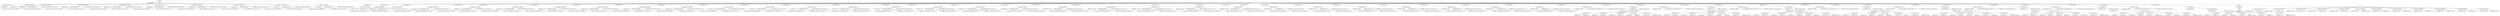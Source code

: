 digraph G {	
ranksep=.25;
	0 [label="MODULE"];
	1 [label="IDENTIFIERS: bfly"];
	0 -> 1;
	2 [label="VAR_DECLARE_LIST"];
	0 -> 2;
	3 [label="VAR_DECLARE:  INPUT PORT"];
	2 -> 3;
	4 [label="IDENTIFIERS: clock"];
	3 -> 4;
	5 [label="VAR_DECLARE:  INPUT PORT"];
	2 -> 5;
	6 [label="IDENTIFIERS: reset"];
	5 -> 6;
	7 [label="VAR_DECLARE:  INPUT PORT"];
	2 -> 7;
	8 [label="IDENTIFIERS: re_w"];
	7 -> 8;
	9 [label="BINARY_OPERATION: MIN"];
	7 -> 9;
	10 [label="NUMBERS: 00000000000000000000000000100000 ()"];
	9 -> 10;
	11 [label="NUMBERS: 00000000000000000000000000000001 ()"];
	9 -> 11;
	12 [label="NUMBERS: 00000000000000000000000000000000 ()"];
	7 -> 12;
	13 [label="VAR_DECLARE:  INPUT PORT"];
	2 -> 13;
	14 [label="IDENTIFIERS: re_x"];
	13 -> 14;
	15 [label="BINARY_OPERATION: MIN"];
	13 -> 15;
	16 [label="NUMBERS: 00000000000000000000000000100000 ()"];
	15 -> 16;
	17 [label="NUMBERS: 00000000000000000000000000000001 ()"];
	15 -> 17;
	18 [label="NUMBERS: 00000000000000000000000000000000 ()"];
	13 -> 18;
	19 [label="VAR_DECLARE:  INPUT PORT"];
	2 -> 19;
	20 [label="IDENTIFIERS: re_y"];
	19 -> 20;
	21 [label="BINARY_OPERATION: MIN"];
	19 -> 21;
	22 [label="NUMBERS: 00000000000000000000000000100000 ()"];
	21 -> 22;
	23 [label="NUMBERS: 00000000000000000000000000000001 ()"];
	21 -> 23;
	24 [label="NUMBERS: 00000000000000000000000000000000 ()"];
	19 -> 24;
	25 [label="VAR_DECLARE:  INPUT PORT"];
	2 -> 25;
	26 [label="IDENTIFIERS: im_w"];
	25 -> 26;
	27 [label="BINARY_OPERATION: MIN"];
	25 -> 27;
	28 [label="NUMBERS: 00000000000000000000000000100000 ()"];
	27 -> 28;
	29 [label="NUMBERS: 00000000000000000000000000000001 ()"];
	27 -> 29;
	30 [label="NUMBERS: 00000000000000000000000000000000 ()"];
	25 -> 30;
	31 [label="VAR_DECLARE:  INPUT PORT"];
	2 -> 31;
	32 [label="IDENTIFIERS: im_x"];
	31 -> 32;
	33 [label="BINARY_OPERATION: MIN"];
	31 -> 33;
	34 [label="NUMBERS: 00000000000000000000000000100000 ()"];
	33 -> 34;
	35 [label="NUMBERS: 00000000000000000000000000000001 ()"];
	33 -> 35;
	36 [label="NUMBERS: 00000000000000000000000000000000 ()"];
	31 -> 36;
	37 [label="VAR_DECLARE:  INPUT PORT"];
	2 -> 37;
	38 [label="IDENTIFIERS: im_y"];
	37 -> 38;
	39 [label="BINARY_OPERATION: MIN"];
	37 -> 39;
	40 [label="NUMBERS: 00000000000000000000000000100000 ()"];
	39 -> 40;
	41 [label="NUMBERS: 00000000000000000000000000000001 ()"];
	39 -> 41;
	42 [label="NUMBERS: 00000000000000000000000000000000 ()"];
	37 -> 42;
	43 [label="VAR_DECLARE:  OUTPUT PORT"];
	2 -> 43;
	44 [label="IDENTIFIERS: re_z"];
	43 -> 44;
	45 [label="BINARY_OPERATION: MIN"];
	43 -> 45;
	46 [label="NUMBERS: 00000000000000000000000000100000 ()"];
	45 -> 46;
	47 [label="NUMBERS: 00000000000000000000000000000001 ()"];
	45 -> 47;
	48 [label="NUMBERS: 00000000000000000000000000000000 ()"];
	43 -> 48;
	49 [label="VAR_DECLARE:  OUTPUT PORT"];
	2 -> 49;
	50 [label="IDENTIFIERS: im_z"];
	49 -> 50;
	51 [label="BINARY_OPERATION: MIN"];
	49 -> 51;
	52 [label="NUMBERS: 00000000000000000000000000100000 ()"];
	51 -> 52;
	53 [label="NUMBERS: 00000000000000000000000000000001 ()"];
	51 -> 53;
	54 [label="NUMBERS: 00000000000000000000000000000000 ()"];
	49 -> 54;
	55 [label="MODULE_ITEMS"];
	0 -> 55;
	56 [label="VAR_DECLARE_LIST"];
	55 -> 56;
	57 [label="VAR_DECLARE:  INPUT PORT"];
	56 -> 57;
	58 [label="IDENTIFIERS: clock"];
	57 -> 58;
	59 [label="VAR_DECLARE_LIST"];
	55 -> 59;
	60 [label="VAR_DECLARE:  INPUT PORT"];
	59 -> 60;
	61 [label="IDENTIFIERS: reset"];
	60 -> 61;
	62 [label="VAR_DECLARE_LIST"];
	55 -> 62;
	63 [label="VAR_DECLARE:  INPUT PORT"];
	62 -> 63;
	64 [label="IDENTIFIERS: re_w"];
	63 -> 64;
	65 [label="BINARY_OPERATION: MIN"];
	63 -> 65;
	66 [label="NUMBERS: 00000000000000000000000000100000 ()"];
	65 -> 66;
	67 [label="NUMBERS: 00000000000000000000000000000001 ()"];
	65 -> 67;
	68 [label="NUMBERS: 00000000000000000000000000000000 ()"];
	63 -> 68;
	69 [label="VAR_DECLARE_LIST"];
	55 -> 69;
	70 [label="VAR_DECLARE:  INPUT PORT"];
	69 -> 70;
	71 [label="IDENTIFIERS: re_x"];
	70 -> 71;
	72 [label="BINARY_OPERATION: MIN"];
	70 -> 72;
	73 [label="NUMBERS: 00000000000000000000000000100000 ()"];
	72 -> 73;
	74 [label="NUMBERS: 00000000000000000000000000000001 ()"];
	72 -> 74;
	75 [label="NUMBERS: 00000000000000000000000000000000 ()"];
	70 -> 75;
	76 [label="VAR_DECLARE_LIST"];
	55 -> 76;
	77 [label="VAR_DECLARE:  INPUT PORT"];
	76 -> 77;
	78 [label="IDENTIFIERS: re_y"];
	77 -> 78;
	79 [label="BINARY_OPERATION: MIN"];
	77 -> 79;
	80 [label="NUMBERS: 00000000000000000000000000100000 ()"];
	79 -> 80;
	81 [label="NUMBERS: 00000000000000000000000000000001 ()"];
	79 -> 81;
	82 [label="NUMBERS: 00000000000000000000000000000000 ()"];
	77 -> 82;
	83 [label="VAR_DECLARE_LIST"];
	55 -> 83;
	84 [label="VAR_DECLARE:  INPUT PORT"];
	83 -> 84;
	85 [label="IDENTIFIERS: im_w"];
	84 -> 85;
	86 [label="BINARY_OPERATION: MIN"];
	84 -> 86;
	87 [label="NUMBERS: 00000000000000000000000000100000 ()"];
	86 -> 87;
	88 [label="NUMBERS: 00000000000000000000000000000001 ()"];
	86 -> 88;
	89 [label="NUMBERS: 00000000000000000000000000000000 ()"];
	84 -> 89;
	90 [label="VAR_DECLARE_LIST"];
	55 -> 90;
	91 [label="VAR_DECLARE:  INPUT PORT"];
	90 -> 91;
	92 [label="IDENTIFIERS: im_x"];
	91 -> 92;
	93 [label="BINARY_OPERATION: MIN"];
	91 -> 93;
	94 [label="NUMBERS: 00000000000000000000000000100000 ()"];
	93 -> 94;
	95 [label="NUMBERS: 00000000000000000000000000000001 ()"];
	93 -> 95;
	96 [label="NUMBERS: 00000000000000000000000000000000 ()"];
	91 -> 96;
	97 [label="VAR_DECLARE_LIST"];
	55 -> 97;
	98 [label="VAR_DECLARE:  INPUT PORT"];
	97 -> 98;
	99 [label="IDENTIFIERS: im_y"];
	98 -> 99;
	100 [label="BINARY_OPERATION: MIN"];
	98 -> 100;
	101 [label="NUMBERS: 00000000000000000000000000100000 ()"];
	100 -> 101;
	102 [label="NUMBERS: 00000000000000000000000000000001 ()"];
	100 -> 102;
	103 [label="NUMBERS: 00000000000000000000000000000000 ()"];
	98 -> 103;
	104 [label="VAR_DECLARE_LIST"];
	55 -> 104;
	105 [label="VAR_DECLARE:  OUTPUT PORT"];
	104 -> 105;
	106 [label="IDENTIFIERS: re_z"];
	105 -> 106;
	107 [label="BINARY_OPERATION: MIN"];
	105 -> 107;
	108 [label="NUMBERS: 00000000000000000000000000100000 ()"];
	107 -> 108;
	109 [label="NUMBERS: 00000000000000000000000000000001 ()"];
	107 -> 109;
	110 [label="NUMBERS: 00000000000000000000000000000000 ()"];
	105 -> 110;
	111 [label="VAR_DECLARE_LIST"];
	55 -> 111;
	112 [label="VAR_DECLARE:  OUTPUT PORT"];
	111 -> 112;
	113 [label="IDENTIFIERS: im_z"];
	112 -> 113;
	114 [label="BINARY_OPERATION: MIN"];
	112 -> 114;
	115 [label="NUMBERS: 00000000000000000000000000100000 ()"];
	114 -> 115;
	116 [label="NUMBERS: 00000000000000000000000000000001 ()"];
	114 -> 116;
	117 [label="NUMBERS: 00000000000000000000000000000000 ()"];
	112 -> 117;
	118 [label="VAR_DECLARE_LIST"];
	55 -> 118;
	119 [label="VAR_DECLARE:  WIRE"];
	118 -> 119;
	120 [label="IDENTIFIERS: x1"];
	119 -> 120;
	121 [label="BINARY_OPERATION: MIN"];
	119 -> 121;
	122 [label="NUMBERS: 00000000000000000000000000100000 ()"];
	121 -> 122;
	123 [label="NUMBERS: 00000000000000000000000000000001 ()"];
	121 -> 123;
	124 [label="NUMBERS: 00000000000000000000000000000000 ()"];
	119 -> 124;
	125 [label="VAR_DECLARE_LIST"];
	55 -> 125;
	126 [label="VAR_DECLARE:  WIRE"];
	125 -> 126;
	127 [label="IDENTIFIERS: x2"];
	126 -> 127;
	128 [label="BINARY_OPERATION: MIN"];
	126 -> 128;
	129 [label="NUMBERS: 00000000000000000000000000100000 ()"];
	128 -> 129;
	130 [label="NUMBERS: 00000000000000000000000000000001 ()"];
	128 -> 130;
	131 [label="NUMBERS: 00000000000000000000000000000000 ()"];
	126 -> 131;
	132 [label="VAR_DECLARE_LIST"];
	55 -> 132;
	133 [label="VAR_DECLARE:  WIRE"];
	132 -> 133;
	134 [label="IDENTIFIERS: x3"];
	133 -> 134;
	135 [label="BINARY_OPERATION: MIN"];
	133 -> 135;
	136 [label="NUMBERS: 00000000000000000000000000100000 ()"];
	135 -> 136;
	137 [label="NUMBERS: 00000000000000000000000000000001 ()"];
	135 -> 137;
	138 [label="NUMBERS: 00000000000000000000000000000000 ()"];
	133 -> 138;
	139 [label="VAR_DECLARE_LIST"];
	55 -> 139;
	140 [label="VAR_DECLARE:  WIRE"];
	139 -> 140;
	141 [label="IDENTIFIERS: x4"];
	140 -> 141;
	142 [label="BINARY_OPERATION: MIN"];
	140 -> 142;
	143 [label="NUMBERS: 00000000000000000000000000100000 ()"];
	142 -> 143;
	144 [label="NUMBERS: 00000000000000000000000000000001 ()"];
	142 -> 144;
	145 [label="NUMBERS: 00000000000000000000000000000000 ()"];
	140 -> 145;
	146 [label="VAR_DECLARE_LIST"];
	55 -> 146;
	147 [label="VAR_DECLARE:  WIRE"];
	146 -> 147;
	148 [label="IDENTIFIERS: sub5"];
	147 -> 148;
	149 [label="BINARY_OPERATION: MIN"];
	147 -> 149;
	150 [label="NUMBERS: 00000000000000000000000000100000 ()"];
	149 -> 150;
	151 [label="NUMBERS: 00000000000000000000000000000001 ()"];
	149 -> 151;
	152 [label="NUMBERS: 00000000000000000000000000000000 ()"];
	147 -> 152;
	153 [label="VAR_DECLARE_LIST"];
	55 -> 153;
	154 [label="VAR_DECLARE:  WIRE"];
	153 -> 154;
	155 [label="IDENTIFIERS: add6"];
	154 -> 155;
	156 [label="BINARY_OPERATION: MIN"];
	154 -> 156;
	157 [label="NUMBERS: 00000000000000000000000000100000 ()"];
	156 -> 157;
	158 [label="NUMBERS: 00000000000000000000000000000001 ()"];
	156 -> 158;
	159 [label="NUMBERS: 00000000000000000000000000000000 ()"];
	154 -> 159;
	160 [label="VAR_DECLARE_LIST"];
	55 -> 160;
	161 [label="VAR_DECLARE:  WIRE"];
	160 -> 161;
	162 [label="IDENTIFIERS: re_z"];
	161 -> 162;
	163 [label="BINARY_OPERATION: MIN"];
	161 -> 163;
	164 [label="NUMBERS: 00000000000000000000000000100000 ()"];
	163 -> 164;
	165 [label="NUMBERS: 00000000000000000000000000000001 ()"];
	163 -> 165;
	166 [label="NUMBERS: 00000000000000000000000000000000 ()"];
	161 -> 166;
	167 [label="VAR_DECLARE_LIST"];
	55 -> 167;
	168 [label="VAR_DECLARE:  WIRE"];
	167 -> 168;
	169 [label="IDENTIFIERS: im_z"];
	168 -> 169;
	170 [label="BINARY_OPERATION: MIN"];
	168 -> 170;
	171 [label="NUMBERS: 00000000000000000000000000100000 ()"];
	170 -> 171;
	172 [label="NUMBERS: 00000000000000000000000000000001 ()"];
	170 -> 172;
	173 [label="NUMBERS: 00000000000000000000000000000000 ()"];
	168 -> 173;
	174 [label="VAR_DECLARE_LIST"];
	55 -> 174;
	175 [label="VAR_DECLARE:  REG"];
	174 -> 175;
	176 [label="IDENTIFIERS: re_y_reg1"];
	175 -> 176;
	177 [label="BINARY_OPERATION: MIN"];
	175 -> 177;
	178 [label="NUMBERS: 00000000000000000000000000100000 ()"];
	177 -> 178;
	179 [label="NUMBERS: 00000000000000000000000000000001 ()"];
	177 -> 179;
	180 [label="NUMBERS: 00000000000000000000000000000000 ()"];
	175 -> 180;
	181 [label="VAR_DECLARE_LIST"];
	55 -> 181;
	182 [label="VAR_DECLARE:  REG"];
	181 -> 182;
	183 [label="IDENTIFIERS: re_y_reg2"];
	182 -> 183;
	184 [label="BINARY_OPERATION: MIN"];
	182 -> 184;
	185 [label="NUMBERS: 00000000000000000000000000100000 ()"];
	184 -> 185;
	186 [label="NUMBERS: 00000000000000000000000000000001 ()"];
	184 -> 186;
	187 [label="NUMBERS: 00000000000000000000000000000000 ()"];
	182 -> 187;
	188 [label="VAR_DECLARE_LIST"];
	55 -> 188;
	189 [label="VAR_DECLARE:  REG"];
	188 -> 189;
	190 [label="IDENTIFIERS: re_y_reg3"];
	189 -> 190;
	191 [label="BINARY_OPERATION: MIN"];
	189 -> 191;
	192 [label="NUMBERS: 00000000000000000000000000100000 ()"];
	191 -> 192;
	193 [label="NUMBERS: 00000000000000000000000000000001 ()"];
	191 -> 193;
	194 [label="NUMBERS: 00000000000000000000000000000000 ()"];
	189 -> 194;
	195 [label="VAR_DECLARE_LIST"];
	55 -> 195;
	196 [label="VAR_DECLARE:  REG"];
	195 -> 196;
	197 [label="IDENTIFIERS: re_y_reg4"];
	196 -> 197;
	198 [label="BINARY_OPERATION: MIN"];
	196 -> 198;
	199 [label="NUMBERS: 00000000000000000000000000100000 ()"];
	198 -> 199;
	200 [label="NUMBERS: 00000000000000000000000000000001 ()"];
	198 -> 200;
	201 [label="NUMBERS: 00000000000000000000000000000000 ()"];
	196 -> 201;
	202 [label="VAR_DECLARE_LIST"];
	55 -> 202;
	203 [label="VAR_DECLARE:  REG"];
	202 -> 203;
	204 [label="IDENTIFIERS: re_y_reg5"];
	203 -> 204;
	205 [label="BINARY_OPERATION: MIN"];
	203 -> 205;
	206 [label="NUMBERS: 00000000000000000000000000100000 ()"];
	205 -> 206;
	207 [label="NUMBERS: 00000000000000000000000000000001 ()"];
	205 -> 207;
	208 [label="NUMBERS: 00000000000000000000000000000000 ()"];
	203 -> 208;
	209 [label="VAR_DECLARE_LIST"];
	55 -> 209;
	210 [label="VAR_DECLARE:  REG"];
	209 -> 210;
	211 [label="IDENTIFIERS: re_y_reg6"];
	210 -> 211;
	212 [label="BINARY_OPERATION: MIN"];
	210 -> 212;
	213 [label="NUMBERS: 00000000000000000000000000100000 ()"];
	212 -> 213;
	214 [label="NUMBERS: 00000000000000000000000000000001 ()"];
	212 -> 214;
	215 [label="NUMBERS: 00000000000000000000000000000000 ()"];
	210 -> 215;
	216 [label="VAR_DECLARE_LIST"];
	55 -> 216;
	217 [label="VAR_DECLARE:  REG"];
	216 -> 217;
	218 [label="IDENTIFIERS: im_y_reg1"];
	217 -> 218;
	219 [label="BINARY_OPERATION: MIN"];
	217 -> 219;
	220 [label="NUMBERS: 00000000000000000000000000100000 ()"];
	219 -> 220;
	221 [label="NUMBERS: 00000000000000000000000000000001 ()"];
	219 -> 221;
	222 [label="NUMBERS: 00000000000000000000000000000000 ()"];
	217 -> 222;
	223 [label="VAR_DECLARE_LIST"];
	55 -> 223;
	224 [label="VAR_DECLARE:  REG"];
	223 -> 224;
	225 [label="IDENTIFIERS: im_y_reg2"];
	224 -> 225;
	226 [label="BINARY_OPERATION: MIN"];
	224 -> 226;
	227 [label="NUMBERS: 00000000000000000000000000100000 ()"];
	226 -> 227;
	228 [label="NUMBERS: 00000000000000000000000000000001 ()"];
	226 -> 228;
	229 [label="NUMBERS: 00000000000000000000000000000000 ()"];
	224 -> 229;
	230 [label="VAR_DECLARE_LIST"];
	55 -> 230;
	231 [label="VAR_DECLARE:  REG"];
	230 -> 231;
	232 [label="IDENTIFIERS: im_y_reg3"];
	231 -> 232;
	233 [label="BINARY_OPERATION: MIN"];
	231 -> 233;
	234 [label="NUMBERS: 00000000000000000000000000100000 ()"];
	233 -> 234;
	235 [label="NUMBERS: 00000000000000000000000000000001 ()"];
	233 -> 235;
	236 [label="NUMBERS: 00000000000000000000000000000000 ()"];
	231 -> 236;
	237 [label="VAR_DECLARE_LIST"];
	55 -> 237;
	238 [label="VAR_DECLARE:  REG"];
	237 -> 238;
	239 [label="IDENTIFIERS: im_y_reg4"];
	238 -> 239;
	240 [label="BINARY_OPERATION: MIN"];
	238 -> 240;
	241 [label="NUMBERS: 00000000000000000000000000100000 ()"];
	240 -> 241;
	242 [label="NUMBERS: 00000000000000000000000000000001 ()"];
	240 -> 242;
	243 [label="NUMBERS: 00000000000000000000000000000000 ()"];
	238 -> 243;
	244 [label="VAR_DECLARE_LIST"];
	55 -> 244;
	245 [label="VAR_DECLARE:  REG"];
	244 -> 245;
	246 [label="IDENTIFIERS: im_y_reg5"];
	245 -> 246;
	247 [label="BINARY_OPERATION: MIN"];
	245 -> 247;
	248 [label="NUMBERS: 00000000000000000000000000100000 ()"];
	247 -> 248;
	249 [label="NUMBERS: 00000000000000000000000000000001 ()"];
	247 -> 249;
	250 [label="NUMBERS: 00000000000000000000000000000000 ()"];
	245 -> 250;
	251 [label="VAR_DECLARE_LIST"];
	55 -> 251;
	252 [label="VAR_DECLARE:  REG"];
	251 -> 252;
	253 [label="IDENTIFIERS: im_y_reg6"];
	252 -> 253;
	254 [label="BINARY_OPERATION: MIN"];
	252 -> 254;
	255 [label="NUMBERS: 00000000000000000000000000100000 ()"];
	254 -> 255;
	256 [label="NUMBERS: 00000000000000000000000000000001 ()"];
	254 -> 256;
	257 [label="NUMBERS: 00000000000000000000000000000000 ()"];
	252 -> 257;
	258 [label="VAR_DECLARE_LIST"];
	55 -> 258;
	259 [label="VAR_DECLARE:  WIRE"];
	258 -> 259;
	260 [label="IDENTIFIERS: x1_control"];
	259 -> 260;
	261 [label="NUMBERS: 00000000000000000000000000000111 ()"];
	259 -> 261;
	262 [label="NUMBERS: 00000000000000000000000000000000 ()"];
	259 -> 262;
	263 [label="MODULE_INSTANCE"];
	55 -> 263;
	264 [label="MODULE_INSTANCE"];
	263 -> 264;
	265 [label="IDENTIFIERS: fpu_mul"];
	264 -> 265;
	266 [label="MODULE_NAMED_INSTANCE"];
	264 -> 266;
	267 [label="IDENTIFIERS: x1_mul"];
	266 -> 267;
	268 [label="MODULE_CONNECT_LIST"];
	266 -> 268;
	269 [label="MODULE_CONNECT"];
	268 -> 269;
	270 [label="IDENTIFIERS: clk"];
	269 -> 270;
	271 [label="IDENTIFIERS: clock"];
	269 -> 271;
	272 [label="MODULE_CONNECT"];
	268 -> 272;
	273 [label="IDENTIFIERS: opa"];
	272 -> 273;
	274 [label="IDENTIFIERS: re_x"];
	272 -> 274;
	275 [label="MODULE_CONNECT"];
	268 -> 275;
	276 [label="IDENTIFIERS: opb"];
	275 -> 276;
	277 [label="IDENTIFIERS: re_w"];
	275 -> 277;
	278 [label="MODULE_CONNECT"];
	268 -> 278;
	279 [label="IDENTIFIERS: out"];
	278 -> 279;
	280 [label="IDENTIFIERS: x1"];
	278 -> 280;
	281 [label="MODULE_CONNECT"];
	268 -> 281;
	282 [label="IDENTIFIERS: control"];
	281 -> 282;
	283 [label="IDENTIFIERS: x1_control"];
	281 -> 283;
	284 [label="VAR_DECLARE_LIST"];
	55 -> 284;
	285 [label="VAR_DECLARE:  WIRE"];
	284 -> 285;
	286 [label="IDENTIFIERS: x2_control"];
	285 -> 286;
	287 [label="NUMBERS: 00000000000000000000000000000111 ()"];
	285 -> 287;
	288 [label="NUMBERS: 00000000000000000000000000000000 ()"];
	285 -> 288;
	289 [label="MODULE_INSTANCE"];
	55 -> 289;
	290 [label="MODULE_INSTANCE"];
	289 -> 290;
	291 [label="IDENTIFIERS: fpu_mul"];
	290 -> 291;
	292 [label="MODULE_NAMED_INSTANCE"];
	290 -> 292;
	293 [label="IDENTIFIERS: x2_mul"];
	292 -> 293;
	294 [label="MODULE_CONNECT_LIST"];
	292 -> 294;
	295 [label="MODULE_CONNECT"];
	294 -> 295;
	296 [label="IDENTIFIERS: clk"];
	295 -> 296;
	297 [label="IDENTIFIERS: clock"];
	295 -> 297;
	298 [label="MODULE_CONNECT"];
	294 -> 298;
	299 [label="IDENTIFIERS: opa"];
	298 -> 299;
	300 [label="IDENTIFIERS: im_x"];
	298 -> 300;
	301 [label="MODULE_CONNECT"];
	294 -> 301;
	302 [label="IDENTIFIERS: opb"];
	301 -> 302;
	303 [label="IDENTIFIERS: im_w"];
	301 -> 303;
	304 [label="MODULE_CONNECT"];
	294 -> 304;
	305 [label="IDENTIFIERS: out"];
	304 -> 305;
	306 [label="IDENTIFIERS: x2"];
	304 -> 306;
	307 [label="MODULE_CONNECT"];
	294 -> 307;
	308 [label="IDENTIFIERS: control"];
	307 -> 308;
	309 [label="IDENTIFIERS: x2_control"];
	307 -> 309;
	310 [label="VAR_DECLARE_LIST"];
	55 -> 310;
	311 [label="VAR_DECLARE:  WIRE"];
	310 -> 311;
	312 [label="IDENTIFIERS: x3_control"];
	311 -> 312;
	313 [label="NUMBERS: 00000000000000000000000000000111 ()"];
	311 -> 313;
	314 [label="NUMBERS: 00000000000000000000000000000000 ()"];
	311 -> 314;
	315 [label="MODULE_INSTANCE"];
	55 -> 315;
	316 [label="MODULE_INSTANCE"];
	315 -> 316;
	317 [label="IDENTIFIERS: fpu_mul"];
	316 -> 317;
	318 [label="MODULE_NAMED_INSTANCE"];
	316 -> 318;
	319 [label="IDENTIFIERS: x3_mul"];
	318 -> 319;
	320 [label="MODULE_CONNECT_LIST"];
	318 -> 320;
	321 [label="MODULE_CONNECT"];
	320 -> 321;
	322 [label="IDENTIFIERS: clk"];
	321 -> 322;
	323 [label="IDENTIFIERS: clock"];
	321 -> 323;
	324 [label="MODULE_CONNECT"];
	320 -> 324;
	325 [label="IDENTIFIERS: opa"];
	324 -> 325;
	326 [label="IDENTIFIERS: re_x"];
	324 -> 326;
	327 [label="MODULE_CONNECT"];
	320 -> 327;
	328 [label="IDENTIFIERS: opb"];
	327 -> 328;
	329 [label="IDENTIFIERS: im_w"];
	327 -> 329;
	330 [label="MODULE_CONNECT"];
	320 -> 330;
	331 [label="IDENTIFIERS: out"];
	330 -> 331;
	332 [label="IDENTIFIERS: x3"];
	330 -> 332;
	333 [label="MODULE_CONNECT"];
	320 -> 333;
	334 [label="IDENTIFIERS: control"];
	333 -> 334;
	335 [label="IDENTIFIERS: x3_control"];
	333 -> 335;
	336 [label="VAR_DECLARE_LIST"];
	55 -> 336;
	337 [label="VAR_DECLARE:  WIRE"];
	336 -> 337;
	338 [label="IDENTIFIERS: x4_control"];
	337 -> 338;
	339 [label="NUMBERS: 00000000000000000000000000000111 ()"];
	337 -> 339;
	340 [label="NUMBERS: 00000000000000000000000000000000 ()"];
	337 -> 340;
	341 [label="MODULE_INSTANCE"];
	55 -> 341;
	342 [label="MODULE_INSTANCE"];
	341 -> 342;
	343 [label="IDENTIFIERS: fpu_mul"];
	342 -> 343;
	344 [label="MODULE_NAMED_INSTANCE"];
	342 -> 344;
	345 [label="IDENTIFIERS: x4_mul"];
	344 -> 345;
	346 [label="MODULE_CONNECT_LIST"];
	344 -> 346;
	347 [label="MODULE_CONNECT"];
	346 -> 347;
	348 [label="IDENTIFIERS: clk"];
	347 -> 348;
	349 [label="IDENTIFIERS: clock"];
	347 -> 349;
	350 [label="MODULE_CONNECT"];
	346 -> 350;
	351 [label="IDENTIFIERS: opa"];
	350 -> 351;
	352 [label="IDENTIFIERS: im_x"];
	350 -> 352;
	353 [label="MODULE_CONNECT"];
	346 -> 353;
	354 [label="IDENTIFIERS: opb"];
	353 -> 354;
	355 [label="IDENTIFIERS: re_w"];
	353 -> 355;
	356 [label="MODULE_CONNECT"];
	346 -> 356;
	357 [label="IDENTIFIERS: out"];
	356 -> 357;
	358 [label="IDENTIFIERS: x4"];
	356 -> 358;
	359 [label="MODULE_CONNECT"];
	346 -> 359;
	360 [label="IDENTIFIERS: control"];
	359 -> 360;
	361 [label="IDENTIFIERS: x4_control"];
	359 -> 361;
	362 [label="VAR_DECLARE_LIST"];
	55 -> 362;
	363 [label="VAR_DECLARE:  WIRE"];
	362 -> 363;
	364 [label="IDENTIFIERS: sub5_control"];
	363 -> 364;
	365 [label="NUMBERS: 00000000000000000000000000000111 ()"];
	363 -> 365;
	366 [label="NUMBERS: 00000000000000000000000000000000 ()"];
	363 -> 366;
	367 [label="MODULE_INSTANCE"];
	55 -> 367;
	368 [label="MODULE_INSTANCE"];
	367 -> 368;
	369 [label="IDENTIFIERS: fpu_add"];
	368 -> 369;
	370 [label="MODULE_NAMED_INSTANCE"];
	368 -> 370;
	371 [label="IDENTIFIERS: sub5_add"];
	370 -> 371;
	372 [label="MODULE_CONNECT_LIST"];
	370 -> 372;
	373 [label="MODULE_CONNECT"];
	372 -> 373;
	374 [label="IDENTIFIERS: clk"];
	373 -> 374;
	375 [label="IDENTIFIERS: clock"];
	373 -> 375;
	376 [label="MODULE_CONNECT"];
	372 -> 376;
	377 [label="IDENTIFIERS: opa"];
	376 -> 377;
	378 [label="IDENTIFIERS: x1"];
	376 -> 378;
	379 [label="MODULE_CONNECT"];
	372 -> 379;
	380 [label="IDENTIFIERS: opb"];
	379 -> 380;
	381 [label="IDENTIFIERS: x2"];
	379 -> 381;
	382 [label="MODULE_CONNECT"];
	372 -> 382;
	383 [label="IDENTIFIERS: out"];
	382 -> 383;
	384 [label="IDENTIFIERS: sub5"];
	382 -> 384;
	385 [label="MODULE_CONNECT"];
	372 -> 385;
	386 [label="IDENTIFIERS: control"];
	385 -> 386;
	387 [label="IDENTIFIERS: sub5_control"];
	385 -> 387;
	388 [label="VAR_DECLARE_LIST"];
	55 -> 388;
	389 [label="VAR_DECLARE:  WIRE"];
	388 -> 389;
	390 [label="IDENTIFIERS: add6_control"];
	389 -> 390;
	391 [label="NUMBERS: 00000000000000000000000000000111 ()"];
	389 -> 391;
	392 [label="NUMBERS: 00000000000000000000000000000000 ()"];
	389 -> 392;
	393 [label="MODULE_INSTANCE"];
	55 -> 393;
	394 [label="MODULE_INSTANCE"];
	393 -> 394;
	395 [label="IDENTIFIERS: fpu_add"];
	394 -> 395;
	396 [label="MODULE_NAMED_INSTANCE"];
	394 -> 396;
	397 [label="IDENTIFIERS: add6_add"];
	396 -> 397;
	398 [label="MODULE_CONNECT_LIST"];
	396 -> 398;
	399 [label="MODULE_CONNECT"];
	398 -> 399;
	400 [label="IDENTIFIERS: clk"];
	399 -> 400;
	401 [label="IDENTIFIERS: clock"];
	399 -> 401;
	402 [label="MODULE_CONNECT"];
	398 -> 402;
	403 [label="IDENTIFIERS: opa"];
	402 -> 403;
	404 [label="IDENTIFIERS: x3"];
	402 -> 404;
	405 [label="MODULE_CONNECT"];
	398 -> 405;
	406 [label="IDENTIFIERS: opb"];
	405 -> 406;
	407 [label="IDENTIFIERS: x4"];
	405 -> 407;
	408 [label="MODULE_CONNECT"];
	398 -> 408;
	409 [label="IDENTIFIERS: out"];
	408 -> 409;
	410 [label="IDENTIFIERS: add6"];
	408 -> 410;
	411 [label="MODULE_CONNECT"];
	398 -> 411;
	412 [label="IDENTIFIERS: control"];
	411 -> 412;
	413 [label="IDENTIFIERS: add6_control"];
	411 -> 413;
	414 [label="VAR_DECLARE_LIST"];
	55 -> 414;
	415 [label="VAR_DECLARE:  WIRE"];
	414 -> 415;
	416 [label="IDENTIFIERS: re_z_control"];
	415 -> 416;
	417 [label="NUMBERS: 00000000000000000000000000000111 ()"];
	415 -> 417;
	418 [label="NUMBERS: 00000000000000000000000000000000 ()"];
	415 -> 418;
	419 [label="MODULE_INSTANCE"];
	55 -> 419;
	420 [label="MODULE_INSTANCE"];
	419 -> 420;
	421 [label="IDENTIFIERS: fpu_add"];
	420 -> 421;
	422 [label="MODULE_NAMED_INSTANCE"];
	420 -> 422;
	423 [label="IDENTIFIERS: re_z_add"];
	422 -> 423;
	424 [label="MODULE_CONNECT_LIST"];
	422 -> 424;
	425 [label="MODULE_CONNECT"];
	424 -> 425;
	426 [label="IDENTIFIERS: clk"];
	425 -> 426;
	427 [label="IDENTIFIERS: clock"];
	425 -> 427;
	428 [label="MODULE_CONNECT"];
	424 -> 428;
	429 [label="IDENTIFIERS: opa"];
	428 -> 429;
	430 [label="IDENTIFIERS: sub5"];
	428 -> 430;
	431 [label="MODULE_CONNECT"];
	424 -> 431;
	432 [label="IDENTIFIERS: opb"];
	431 -> 432;
	433 [label="IDENTIFIERS: re_y_reg6"];
	431 -> 433;
	434 [label="MODULE_CONNECT"];
	424 -> 434;
	435 [label="IDENTIFIERS: out"];
	434 -> 435;
	436 [label="IDENTIFIERS: re_z"];
	434 -> 436;
	437 [label="MODULE_CONNECT"];
	424 -> 437;
	438 [label="IDENTIFIERS: control"];
	437 -> 438;
	439 [label="IDENTIFIERS: re_z_control"];
	437 -> 439;
	440 [label="VAR_DECLARE_LIST"];
	55 -> 440;
	441 [label="VAR_DECLARE:  WIRE"];
	440 -> 441;
	442 [label="IDENTIFIERS: im_z_control"];
	441 -> 442;
	443 [label="NUMBERS: 00000000000000000000000000000111 ()"];
	441 -> 443;
	444 [label="NUMBERS: 00000000000000000000000000000000 ()"];
	441 -> 444;
	445 [label="MODULE_INSTANCE"];
	55 -> 445;
	446 [label="MODULE_INSTANCE"];
	445 -> 446;
	447 [label="IDENTIFIERS: fpu_add"];
	446 -> 447;
	448 [label="MODULE_NAMED_INSTANCE"];
	446 -> 448;
	449 [label="IDENTIFIERS: im_z_add"];
	448 -> 449;
	450 [label="MODULE_CONNECT_LIST"];
	448 -> 450;
	451 [label="MODULE_CONNECT"];
	450 -> 451;
	452 [label="IDENTIFIERS: clk"];
	451 -> 452;
	453 [label="IDENTIFIERS: clock"];
	451 -> 453;
	454 [label="MODULE_CONNECT"];
	450 -> 454;
	455 [label="IDENTIFIERS: opa"];
	454 -> 455;
	456 [label="IDENTIFIERS: add6"];
	454 -> 456;
	457 [label="MODULE_CONNECT"];
	450 -> 457;
	458 [label="IDENTIFIERS: opb"];
	457 -> 458;
	459 [label="IDENTIFIERS: im_y_reg6"];
	457 -> 459;
	460 [label="MODULE_CONNECT"];
	450 -> 460;
	461 [label="IDENTIFIERS: out"];
	460 -> 461;
	462 [label="IDENTIFIERS: im_z"];
	460 -> 462;
	463 [label="MODULE_CONNECT"];
	450 -> 463;
	464 [label="IDENTIFIERS: control"];
	463 -> 464;
	465 [label="IDENTIFIERS: im_z_control"];
	463 -> 465;
	466 [label="ALWAYS"];
	55 -> 466;
	467 [label="DELAY_CONTROL"];
	466 -> 467;
	468 [label="POSEDGE"];
	467 -> 468;
	469 [label="IDENTIFIERS: clock"];
	468 -> 469;
	470 [label="BLOCK"];
	466 -> 470;
	471 [label="NON_BLOCKING_STATEMENT"];
	470 -> 471;
	472 [label="IDENTIFIERS: re_y_reg1"];
	471 -> 472;
	473 [label="IDENTIFIERS: re_y"];
	471 -> 473;
	474 [label="NON_BLOCKING_STATEMENT"];
	470 -> 474;
	475 [label="IDENTIFIERS: re_y_reg2"];
	474 -> 475;
	476 [label="IDENTIFIERS: re_y_reg1"];
	474 -> 476;
	477 [label="NON_BLOCKING_STATEMENT"];
	470 -> 477;
	478 [label="IDENTIFIERS: re_y_reg3"];
	477 -> 478;
	479 [label="IDENTIFIERS: re_y_reg2"];
	477 -> 479;
	480 [label="NON_BLOCKING_STATEMENT"];
	470 -> 480;
	481 [label="IDENTIFIERS: re_y_reg4"];
	480 -> 481;
	482 [label="IDENTIFIERS: re_y_reg3"];
	480 -> 482;
	483 [label="NON_BLOCKING_STATEMENT"];
	470 -> 483;
	484 [label="IDENTIFIERS: re_y_reg5"];
	483 -> 484;
	485 [label="IDENTIFIERS: re_y_reg4"];
	483 -> 485;
	486 [label="NON_BLOCKING_STATEMENT"];
	470 -> 486;
	487 [label="IDENTIFIERS: re_y_reg6"];
	486 -> 487;
	488 [label="IDENTIFIERS: re_y_reg5"];
	486 -> 488;
	489 [label="NON_BLOCKING_STATEMENT"];
	470 -> 489;
	490 [label="IDENTIFIERS: im_y_reg1"];
	489 -> 490;
	491 [label="IDENTIFIERS: im_y"];
	489 -> 491;
	492 [label="NON_BLOCKING_STATEMENT"];
	470 -> 492;
	493 [label="IDENTIFIERS: im_y_reg2"];
	492 -> 493;
	494 [label="IDENTIFIERS: im_y_reg1"];
	492 -> 494;
	495 [label="NON_BLOCKING_STATEMENT"];
	470 -> 495;
	496 [label="IDENTIFIERS: im_y_reg3"];
	495 -> 496;
	497 [label="IDENTIFIERS: im_y_reg2"];
	495 -> 497;
	498 [label="NON_BLOCKING_STATEMENT"];
	470 -> 498;
	499 [label="IDENTIFIERS: im_y_reg4"];
	498 -> 499;
	500 [label="IDENTIFIERS: im_y_reg3"];
	498 -> 500;
	501 [label="NON_BLOCKING_STATEMENT"];
	470 -> 501;
	502 [label="IDENTIFIERS: im_y_reg5"];
	501 -> 502;
	503 [label="IDENTIFIERS: im_y_reg4"];
	501 -> 503;
	504 [label="NON_BLOCKING_STATEMENT"];
	470 -> 504;
	505 [label="IDENTIFIERS: im_y_reg6"];
	504 -> 505;
	506 [label="IDENTIFIERS: im_y_reg5"];
	504 -> 506;
}
